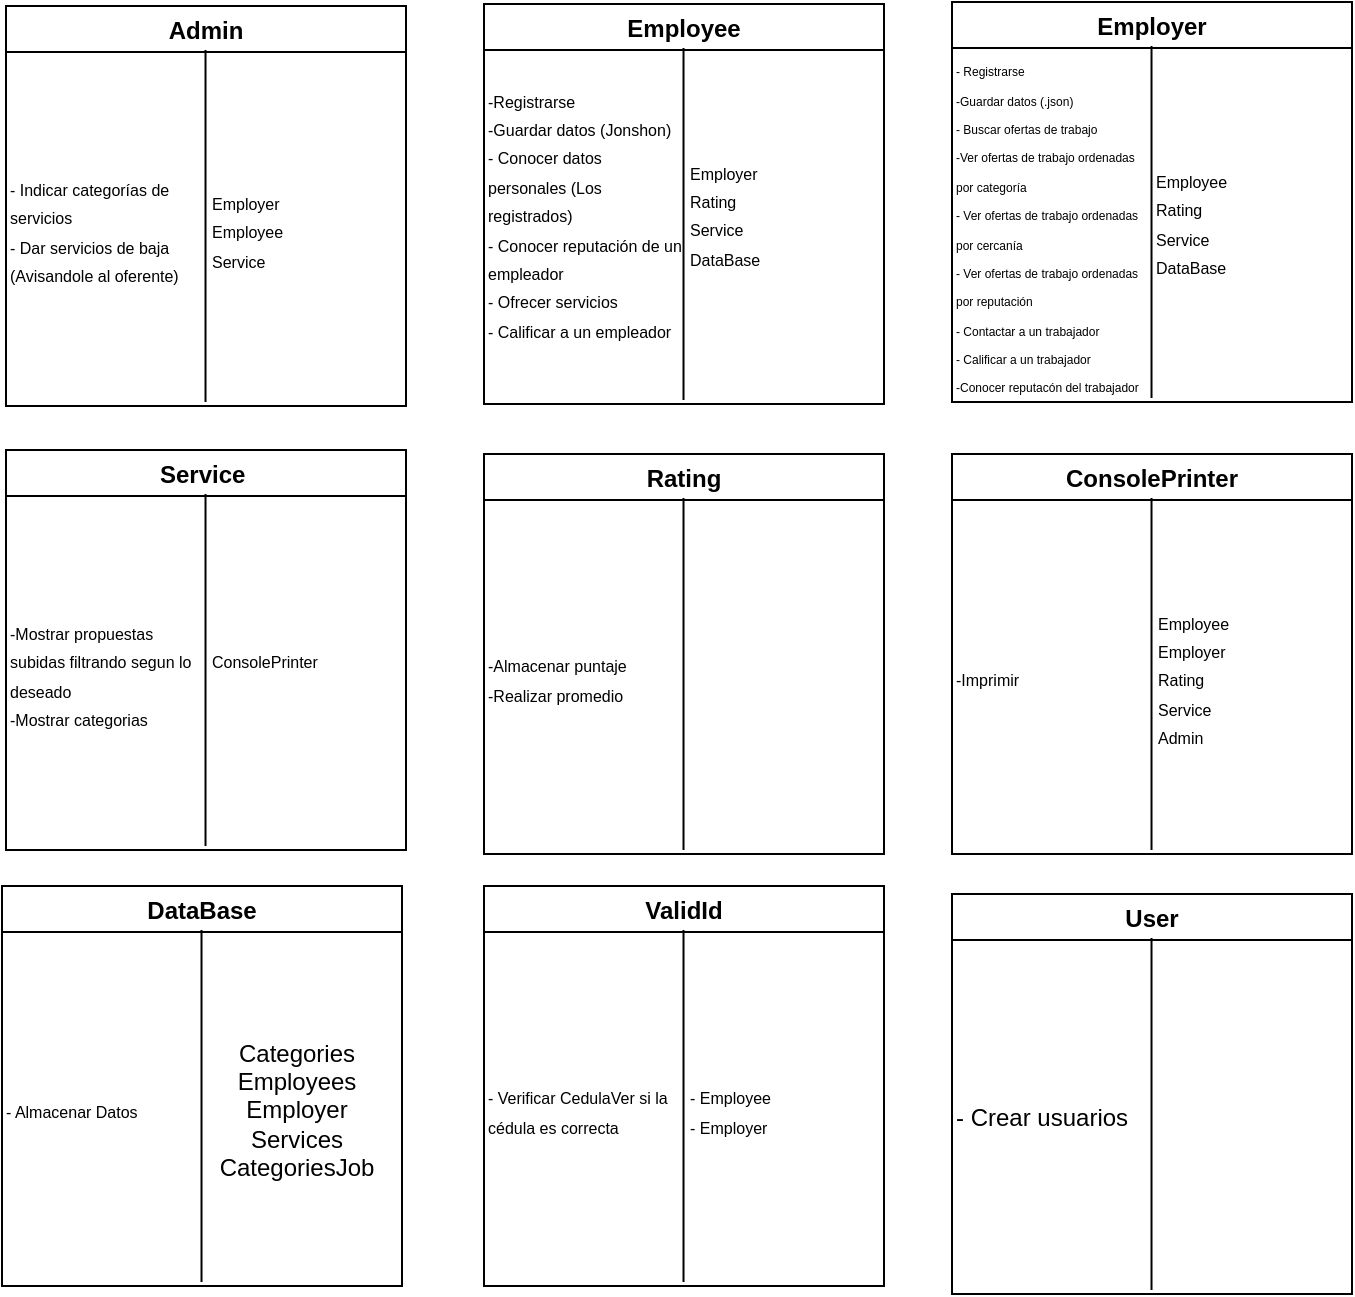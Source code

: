 <mxfile>
    <diagram id="C5RBs43oDa-KdzZeNtuy" name="Page-1">
        <mxGraphModel dx="676" dy="497" grid="0" gridSize="10" guides="1" tooltips="1" connect="1" arrows="1" fold="1" page="1" pageScale="1" pageWidth="827" pageHeight="1169" math="0" shadow="0">
            <root>
                <mxCell id="WIyWlLk6GJQsqaUBKTNV-0"/>
                <mxCell id="WIyWlLk6GJQsqaUBKTNV-1" parent="WIyWlLk6GJQsqaUBKTNV-0"/>
                <mxCell id="fW3wcXRNDF-Xh5MFN2CR-0" value="Admin" style="swimlane;" parent="WIyWlLk6GJQsqaUBKTNV-1" vertex="1">
                    <mxGeometry x="75" y="59" width="200" height="200" as="geometry">
                        <mxRectangle x="75" y="59" width="72" height="26" as="alternateBounds"/>
                    </mxGeometry>
                </mxCell>
                <mxCell id="fW3wcXRNDF-Xh5MFN2CR-3" value="" style="endArrow=none;html=1;rounded=0;" parent="fW3wcXRNDF-Xh5MFN2CR-0" edge="1">
                    <mxGeometry width="50" height="50" relative="1" as="geometry">
                        <mxPoint x="99.76" y="198" as="sourcePoint"/>
                        <mxPoint x="99.76" y="22" as="targetPoint"/>
                    </mxGeometry>
                </mxCell>
                <mxCell id="fW3wcXRNDF-Xh5MFN2CR-4" value="&lt;span style=&quot;font-size: 8px&quot;&gt;- Indicar categorías de servicios&lt;br&gt;- Dar servicios de baja&lt;br&gt;(Avisandole al oferente)&lt;br&gt;&lt;/span&gt;" style="text;html=1;strokeColor=none;fillColor=none;align=left;verticalAlign=middle;whiteSpace=wrap;rounded=0;" parent="fW3wcXRNDF-Xh5MFN2CR-0" vertex="1">
                    <mxGeometry y="24" width="99" height="176" as="geometry"/>
                </mxCell>
                <mxCell id="rozSjkzNouu58hWK4wb9-0" value="&lt;span style=&quot;font-size: 8px&quot;&gt;Employer&lt;br&gt;Employee&lt;br&gt;Service&lt;br&gt;&lt;/span&gt;" style="text;html=1;strokeColor=none;fillColor=none;align=left;verticalAlign=middle;whiteSpace=wrap;rounded=0;" parent="fW3wcXRNDF-Xh5MFN2CR-0" vertex="1">
                    <mxGeometry x="101" y="24" width="99" height="176" as="geometry"/>
                </mxCell>
                <mxCell id="rozSjkzNouu58hWK4wb9-1" value="Employee" style="swimlane;" parent="WIyWlLk6GJQsqaUBKTNV-1" vertex="1">
                    <mxGeometry x="314" y="58" width="200" height="200" as="geometry"/>
                </mxCell>
                <mxCell id="rozSjkzNouu58hWK4wb9-2" value="" style="endArrow=none;html=1;rounded=0;" parent="rozSjkzNouu58hWK4wb9-1" edge="1">
                    <mxGeometry width="50" height="50" relative="1" as="geometry">
                        <mxPoint x="99.76" y="198" as="sourcePoint"/>
                        <mxPoint x="99.76" y="22" as="targetPoint"/>
                    </mxGeometry>
                </mxCell>
                <mxCell id="rozSjkzNouu58hWK4wb9-3" value="&lt;span style=&quot;font-size: 8px&quot;&gt;-&lt;/span&gt;&lt;span style=&quot;font-size: 8px&quot;&gt;Registrarse&lt;br&gt;&lt;/span&gt;&lt;span style=&quot;font-size: 8px&quot;&gt;-Guardar datos (Jonshon)&lt;br&gt;- Conocer datos personales (Los registrados)&lt;br&gt;- Conocer reputación de un empleador&lt;br&gt;- Ofrecer servicios&lt;br&gt;- Calificar a un empleador&lt;br&gt;&lt;br&gt;&lt;/span&gt;" style="text;html=1;strokeColor=none;fillColor=none;align=left;verticalAlign=middle;whiteSpace=wrap;rounded=0;" parent="rozSjkzNouu58hWK4wb9-1" vertex="1">
                    <mxGeometry y="24" width="99" height="176" as="geometry"/>
                </mxCell>
                <mxCell id="rozSjkzNouu58hWK4wb9-4" value="&lt;span style=&quot;font-size: 8px&quot;&gt;Employer&lt;br&gt;Rating&lt;br&gt;Service&lt;br&gt;DataBase&lt;br&gt;&lt;br&gt;&lt;/span&gt;" style="text;html=1;strokeColor=none;fillColor=none;align=left;verticalAlign=middle;whiteSpace=wrap;rounded=0;" parent="rozSjkzNouu58hWK4wb9-1" vertex="1">
                    <mxGeometry x="101" y="24" width="99" height="176" as="geometry"/>
                </mxCell>
                <mxCell id="rozSjkzNouu58hWK4wb9-5" value="Employer" style="swimlane;" parent="WIyWlLk6GJQsqaUBKTNV-1" vertex="1">
                    <mxGeometry x="548" y="57" width="200" height="200" as="geometry"/>
                </mxCell>
                <mxCell id="rozSjkzNouu58hWK4wb9-6" value="" style="endArrow=none;html=1;rounded=0;" parent="rozSjkzNouu58hWK4wb9-5" edge="1">
                    <mxGeometry width="50" height="50" relative="1" as="geometry">
                        <mxPoint x="99.76" y="198" as="sourcePoint"/>
                        <mxPoint x="99.76" y="22" as="targetPoint"/>
                    </mxGeometry>
                </mxCell>
                <mxCell id="rozSjkzNouu58hWK4wb9-7" value="&lt;font style=&quot;font-size: 6px&quot;&gt;- Registrarse&lt;br&gt;-Guardar datos (.json)&lt;br&gt;- Buscar ofertas de trabajo&lt;br&gt;-Ver ofertas de trabajo ordenadas por categoría&lt;br&gt;- Ver ofertas de trabajo ordenadas por cercanía&lt;br&gt;-&amp;nbsp;Ver ofertas de trabajo ordenadas por reputación&lt;br&gt;- Contactar a un trabajador&lt;br&gt;- Calificar a un trabajador&lt;br&gt;-Conocer reputacón del trabajador&lt;/font&gt;" style="text;html=1;strokeColor=none;fillColor=none;align=left;verticalAlign=middle;whiteSpace=wrap;rounded=0;" parent="rozSjkzNouu58hWK4wb9-5" vertex="1">
                    <mxGeometry y="24" width="99" height="176" as="geometry"/>
                </mxCell>
                <mxCell id="rozSjkzNouu58hWK4wb9-8" value="&lt;span style=&quot;font-size: 8px&quot;&gt;Employee&lt;br&gt;&lt;/span&gt;&lt;span style=&quot;font-size: 8px&quot;&gt;Rating&lt;br&gt;Service&lt;br&gt;DataBase&lt;br&gt;&lt;/span&gt;" style="text;html=1;strokeColor=none;fillColor=none;align=left;verticalAlign=middle;whiteSpace=wrap;rounded=0;" parent="rozSjkzNouu58hWK4wb9-5" vertex="1">
                    <mxGeometry x="100" y="22" width="99" height="176" as="geometry"/>
                </mxCell>
                <mxCell id="0" value="Service " style="swimlane;" parent="WIyWlLk6GJQsqaUBKTNV-1" vertex="1">
                    <mxGeometry x="75" y="281" width="200" height="200" as="geometry"/>
                </mxCell>
                <mxCell id="1" value="" style="endArrow=none;html=1;rounded=0;" parent="0" edge="1">
                    <mxGeometry width="50" height="50" relative="1" as="geometry">
                        <mxPoint x="99.76" y="198" as="sourcePoint"/>
                        <mxPoint x="99.76" y="22" as="targetPoint"/>
                    </mxGeometry>
                </mxCell>
                <mxCell id="2" value="&lt;span style=&quot;font-size: 8px&quot;&gt;-Mostrar propuestas subidas filtrando segun lo deseado&lt;br&gt;-Mostrar categorias&amp;nbsp;&lt;br&gt;&lt;/span&gt;" style="text;html=1;strokeColor=none;fillColor=none;align=left;verticalAlign=middle;whiteSpace=wrap;rounded=0;" parent="0" vertex="1">
                    <mxGeometry y="24" width="99" height="176" as="geometry"/>
                </mxCell>
                <mxCell id="3" value="&lt;span style=&quot;font-size: 8px&quot;&gt;ConsolePrinter&lt;br&gt;&lt;br&gt;&lt;/span&gt;" style="text;html=1;strokeColor=none;fillColor=none;align=left;verticalAlign=middle;whiteSpace=wrap;rounded=0;" parent="0" vertex="1">
                    <mxGeometry x="101" y="24" width="99" height="176" as="geometry"/>
                </mxCell>
                <mxCell id="4" value="Rating" style="swimlane;" parent="WIyWlLk6GJQsqaUBKTNV-1" vertex="1">
                    <mxGeometry x="314" y="283" width="200" height="200" as="geometry"/>
                </mxCell>
                <mxCell id="5" value="" style="endArrow=none;html=1;rounded=0;" parent="4" edge="1">
                    <mxGeometry width="50" height="50" relative="1" as="geometry">
                        <mxPoint x="99.76" y="198" as="sourcePoint"/>
                        <mxPoint x="99.76" y="22" as="targetPoint"/>
                    </mxGeometry>
                </mxCell>
                <mxCell id="6" value="&lt;span style=&quot;font-size: 8px&quot;&gt;-Almacenar puntaje&lt;br&gt;-Realizar promedio&lt;br&gt;&lt;/span&gt;" style="text;html=1;strokeColor=none;fillColor=none;align=left;verticalAlign=middle;whiteSpace=wrap;rounded=0;" parent="4" vertex="1">
                    <mxGeometry y="24" width="99" height="176" as="geometry"/>
                </mxCell>
                <mxCell id="7" value="&lt;span style=&quot;font-size: 8px&quot;&gt;&lt;br&gt;&lt;/span&gt;" style="text;html=1;strokeColor=none;fillColor=none;align=left;verticalAlign=middle;whiteSpace=wrap;rounded=0;" parent="4" vertex="1">
                    <mxGeometry x="101" y="24" width="99" height="176" as="geometry"/>
                </mxCell>
                <mxCell id="9" value="ConsolePrinter" style="swimlane;" parent="WIyWlLk6GJQsqaUBKTNV-1" vertex="1">
                    <mxGeometry x="548" y="283" width="200" height="200" as="geometry"/>
                </mxCell>
                <mxCell id="10" value="" style="endArrow=none;html=1;rounded=0;" parent="9" edge="1">
                    <mxGeometry width="50" height="50" relative="1" as="geometry">
                        <mxPoint x="99.76" y="198" as="sourcePoint"/>
                        <mxPoint x="99.76" y="22" as="targetPoint"/>
                    </mxGeometry>
                </mxCell>
                <mxCell id="11" value="&lt;span style=&quot;font-size: 8px&quot;&gt;-Imprimir&lt;br&gt;&lt;/span&gt;" style="text;html=1;strokeColor=none;fillColor=none;align=left;verticalAlign=middle;whiteSpace=wrap;rounded=0;" parent="9" vertex="1">
                    <mxGeometry y="24" width="99" height="176" as="geometry"/>
                </mxCell>
                <mxCell id="12" value="&lt;span style=&quot;font-size: 8px&quot;&gt;Employee&lt;br&gt;Employer&lt;br&gt;Rating&lt;br&gt;Service&lt;br&gt;Admin&lt;br&gt;&lt;/span&gt;" style="text;html=1;strokeColor=none;fillColor=none;align=left;verticalAlign=middle;whiteSpace=wrap;rounded=0;" parent="9" vertex="1">
                    <mxGeometry x="101" y="24" width="99" height="176" as="geometry"/>
                </mxCell>
                <mxCell id="13" value="DataBase" style="swimlane;" parent="WIyWlLk6GJQsqaUBKTNV-1" vertex="1">
                    <mxGeometry x="73" y="499" width="200" height="200" as="geometry">
                        <mxRectangle x="75" y="59" width="72" height="26" as="alternateBounds"/>
                    </mxGeometry>
                </mxCell>
                <mxCell id="14" value="" style="endArrow=none;html=1;rounded=0;" parent="13" edge="1">
                    <mxGeometry width="50" height="50" relative="1" as="geometry">
                        <mxPoint x="99.76" y="198" as="sourcePoint"/>
                        <mxPoint x="99.76" y="22" as="targetPoint"/>
                    </mxGeometry>
                </mxCell>
                <mxCell id="15" value="&lt;span style=&quot;font-size: 8px&quot;&gt;- Almacenar Datos&amp;nbsp;&lt;br&gt;&lt;/span&gt;" style="text;html=1;strokeColor=none;fillColor=none;align=left;verticalAlign=middle;whiteSpace=wrap;rounded=0;" parent="13" vertex="1">
                    <mxGeometry y="24" width="99" height="176" as="geometry"/>
                </mxCell>
                <mxCell id="16" value="&lt;span style=&quot;font-size: 8px&quot;&gt;&lt;br&gt;&lt;/span&gt;" style="text;html=1;strokeColor=none;fillColor=none;align=left;verticalAlign=middle;whiteSpace=wrap;rounded=0;" parent="13" vertex="1">
                    <mxGeometry x="101" y="24" width="99" height="176" as="geometry"/>
                </mxCell>
                <mxCell id="21" value="Categories&lt;br&gt;Employees&lt;br&gt;Employer&lt;br&gt;Services&lt;br&gt;CategoriesJob" style="text;html=1;align=center;verticalAlign=middle;resizable=0;points=[];autosize=1;strokeColor=none;fillColor=none;" parent="13" vertex="1">
                    <mxGeometry x="103" y="75" width="87" height="74" as="geometry"/>
                </mxCell>
                <mxCell id="17" value="ValidId" style="swimlane;" parent="WIyWlLk6GJQsqaUBKTNV-1" vertex="1">
                    <mxGeometry x="314" y="499" width="200" height="200" as="geometry">
                        <mxRectangle x="75" y="59" width="72" height="26" as="alternateBounds"/>
                    </mxGeometry>
                </mxCell>
                <mxCell id="18" value="" style="endArrow=none;html=1;rounded=0;" parent="17" edge="1">
                    <mxGeometry width="50" height="50" relative="1" as="geometry">
                        <mxPoint x="99.76" y="198" as="sourcePoint"/>
                        <mxPoint x="99.76" y="22" as="targetPoint"/>
                    </mxGeometry>
                </mxCell>
                <mxCell id="19" value="&lt;span style=&quot;font-size: 8px&quot;&gt;- Verificar CedulaVer si la cédula es correcta&lt;br&gt;&lt;/span&gt;" style="text;html=1;strokeColor=none;fillColor=none;align=left;verticalAlign=middle;whiteSpace=wrap;rounded=0;" parent="17" vertex="1">
                    <mxGeometry y="24" width="99" height="176" as="geometry"/>
                </mxCell>
                <mxCell id="20" value="&lt;span style=&quot;font-size: 8px&quot;&gt;- Employee&lt;br&gt;- Employer&lt;br&gt;&lt;/span&gt;" style="text;html=1;strokeColor=none;fillColor=none;align=left;verticalAlign=middle;whiteSpace=wrap;rounded=0;" parent="17" vertex="1">
                    <mxGeometry x="101" y="24" width="99" height="176" as="geometry"/>
                </mxCell>
                <mxCell id="22" value="User" style="swimlane;" parent="WIyWlLk6GJQsqaUBKTNV-1" vertex="1">
                    <mxGeometry x="548" y="503" width="200" height="200" as="geometry">
                        <mxRectangle x="75" y="59" width="72" height="26" as="alternateBounds"/>
                    </mxGeometry>
                </mxCell>
                <mxCell id="23" value="" style="endArrow=none;html=1;rounded=0;" parent="22" edge="1">
                    <mxGeometry width="50" height="50" relative="1" as="geometry">
                        <mxPoint x="99.76" y="198" as="sourcePoint"/>
                        <mxPoint x="99.76" y="22" as="targetPoint"/>
                    </mxGeometry>
                </mxCell>
                <mxCell id="24" value="- Crear usuarios&amp;nbsp;" style="text;html=1;strokeColor=none;fillColor=none;align=left;verticalAlign=middle;whiteSpace=wrap;rounded=0;" parent="22" vertex="1">
                    <mxGeometry y="24" width="99" height="176" as="geometry"/>
                </mxCell>
                <mxCell id="25" value="&lt;span style=&quot;font-size: 8px&quot;&gt;&lt;br&gt;&lt;/span&gt;" style="text;html=1;strokeColor=none;fillColor=none;align=left;verticalAlign=middle;whiteSpace=wrap;rounded=0;" parent="22" vertex="1">
                    <mxGeometry x="101" y="24" width="99" height="176" as="geometry"/>
                </mxCell>
            </root>
        </mxGraphModel>
    </diagram>
</mxfile>